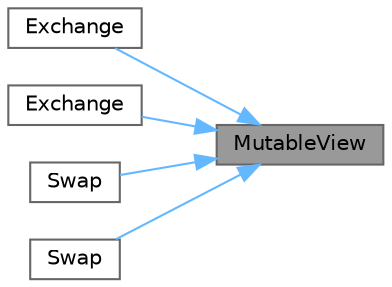 digraph "MutableView"
{
 // INTERACTIVE_SVG=YES
 // LATEX_PDF_SIZE
  bgcolor="transparent";
  edge [fontname=Helvetica,fontsize=10,labelfontname=Helvetica,labelfontsize=10];
  node [fontname=Helvetica,fontsize=10,shape=box,height=0.2,width=0.4];
  rankdir="RL";
  Node1 [id="Node000001",label="MutableView",height=0.2,width=0.4,color="gray40", fillcolor="grey60", style="filled", fontcolor="black",tooltip=" "];
  Node1 -> Node2 [id="edge1_Node000001_Node000002",dir="back",color="steelblue1",style="solid",tooltip=" "];
  Node2 [id="Node000002",label="Exchange",height=0.2,width=0.4,color="grey40", fillcolor="white", style="filled",URL="$d6/d75/ObjectPtr_8h.html#ae078a5cdfa03dd20042cb455814eef8e",tooltip=" "];
  Node1 -> Node3 [id="edge2_Node000001_Node000003",dir="back",color="steelblue1",style="solid",tooltip=" "];
  Node3 [id="Node000003",label="Exchange",height=0.2,width=0.4,color="grey40", fillcolor="white", style="filled",URL="$d6/d75/ObjectPtr_8h.html#a4772966c0e547c5e894b800a96e5b09b",tooltip="Exchange variants between TObjectPtr<T> and raw pointer to T."];
  Node1 -> Node4 [id="edge3_Node000001_Node000004",dir="back",color="steelblue1",style="solid",tooltip=" "];
  Node4 [id="Node000004",label="Swap",height=0.2,width=0.4,color="grey40", fillcolor="white", style="filled",URL="$d6/d75/ObjectPtr_8h.html#af6007fa8d372a118899233aa97fac8e9",tooltip=" "];
  Node1 -> Node5 [id="edge4_Node000001_Node000005",dir="back",color="steelblue1",style="solid",tooltip=" "];
  Node5 [id="Node000005",label="Swap",height=0.2,width=0.4,color="grey40", fillcolor="white", style="filled",URL="$d6/d75/ObjectPtr_8h.html#a51d513cc0f6a3c01acf152c107581ffc",tooltip="Swap variants between TObjectPtr<T> and raw pointer to T."];
}
